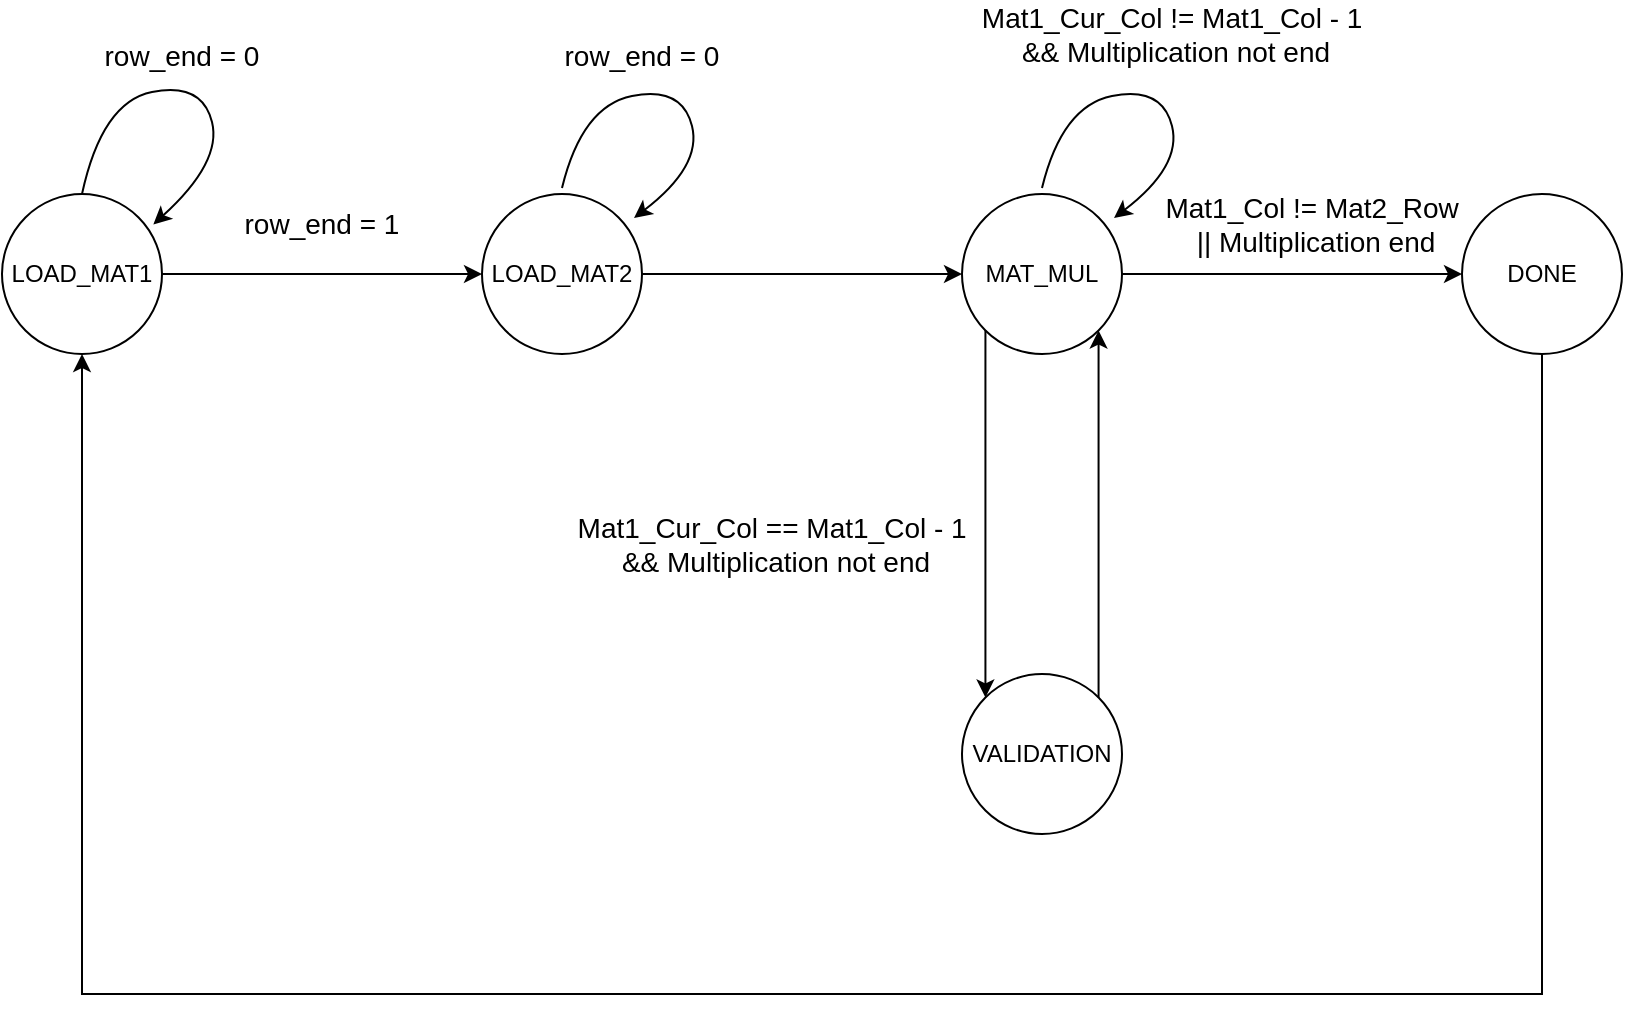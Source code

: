 <mxfile version="24.2.5" type="device">
  <diagram name="Page-1" id="sQSzlT0UaLFm5AQuz467">
    <mxGraphModel dx="1050" dy="621" grid="1" gridSize="10" guides="1" tooltips="1" connect="1" arrows="1" fold="1" page="1" pageScale="1" pageWidth="827" pageHeight="1169" math="0" shadow="0">
      <root>
        <mxCell id="0" />
        <mxCell id="1" parent="0" />
        <mxCell id="YVQ3VSHgBeVHruhjQxVy-1" value="LOAD_MAT1" style="ellipse;whiteSpace=wrap;html=1;aspect=fixed;" vertex="1" parent="1">
          <mxGeometry y="680" width="80" height="80" as="geometry" />
        </mxCell>
        <mxCell id="YVQ3VSHgBeVHruhjQxVy-2" value="LOAD_MAT2" style="ellipse;whiteSpace=wrap;html=1;aspect=fixed;" vertex="1" parent="1">
          <mxGeometry x="240" y="680" width="80" height="80" as="geometry" />
        </mxCell>
        <mxCell id="YVQ3VSHgBeVHruhjQxVy-3" value="" style="endArrow=classic;html=1;rounded=0;exitX=1;exitY=0.5;exitDx=0;exitDy=0;entryX=0;entryY=0.5;entryDx=0;entryDy=0;" edge="1" parent="1" target="YVQ3VSHgBeVHruhjQxVy-2" source="YVQ3VSHgBeVHruhjQxVy-1">
          <mxGeometry width="50" height="50" relative="1" as="geometry">
            <mxPoint x="120" y="715" as="sourcePoint" />
            <mxPoint x="340" y="745" as="targetPoint" />
          </mxGeometry>
        </mxCell>
        <mxCell id="YVQ3VSHgBeVHruhjQxVy-7" style="edgeStyle=orthogonalEdgeStyle;rounded=0;orthogonalLoop=1;jettySize=auto;html=1;exitX=0.5;exitY=1;exitDx=0;exitDy=0;entryX=0.5;entryY=1;entryDx=0;entryDy=0;" edge="1" parent="1" source="YVQ3VSHgBeVHruhjQxVy-35" target="YVQ3VSHgBeVHruhjQxVy-1">
          <mxGeometry relative="1" as="geometry">
            <Array as="points">
              <mxPoint x="770" y="1080" />
              <mxPoint x="40" y="1080" />
            </Array>
          </mxGeometry>
        </mxCell>
        <mxCell id="YVQ3VSHgBeVHruhjQxVy-12" value="" style="curved=1;endArrow=classic;html=1;rounded=0;exitX=0.5;exitY=0;exitDx=0;exitDy=0;entryX=0.946;entryY=0.19;entryDx=0;entryDy=0;entryPerimeter=0;strokeColor=default;flowAnimation=0;" edge="1" parent="1" source="YVQ3VSHgBeVHruhjQxVy-1" target="YVQ3VSHgBeVHruhjQxVy-1">
          <mxGeometry width="50" height="50" relative="1" as="geometry">
            <mxPoint x="50" y="674" as="sourcePoint" />
            <mxPoint x="100" y="624" as="targetPoint" />
            <Array as="points">
              <mxPoint x="50" y="634" />
              <mxPoint x="100" y="624" />
              <mxPoint x="110" y="664" />
            </Array>
          </mxGeometry>
        </mxCell>
        <mxCell id="YVQ3VSHgBeVHruhjQxVy-13" value="" style="curved=1;endArrow=classic;html=1;rounded=0;exitX=0.5;exitY=0;exitDx=0;exitDy=0;entryX=0.946;entryY=0.19;entryDx=0;entryDy=0;entryPerimeter=0;strokeColor=default;flowAnimation=0;" edge="1" parent="1">
          <mxGeometry width="50" height="50" relative="1" as="geometry">
            <mxPoint x="280" y="677" as="sourcePoint" />
            <mxPoint x="316" y="692" as="targetPoint" />
            <Array as="points">
              <mxPoint x="290" y="636" />
              <mxPoint x="340" y="626" />
              <mxPoint x="350" y="666" />
            </Array>
          </mxGeometry>
        </mxCell>
        <mxCell id="YVQ3VSHgBeVHruhjQxVy-14" value="&lt;font style=&quot;font-size: 14px;&quot;&gt;row_end = 1&lt;/font&gt;" style="text;html=1;align=center;verticalAlign=middle;whiteSpace=wrap;rounded=0;" vertex="1" parent="1">
          <mxGeometry x="120" y="680" width="80" height="30" as="geometry" />
        </mxCell>
        <mxCell id="YVQ3VSHgBeVHruhjQxVy-15" value="&lt;font style=&quot;font-size: 14px;&quot;&gt;row_end = 0&lt;/font&gt;" style="text;html=1;align=center;verticalAlign=middle;whiteSpace=wrap;rounded=0;" vertex="1" parent="1">
          <mxGeometry x="50" y="596" width="80" height="30" as="geometry" />
        </mxCell>
        <mxCell id="YVQ3VSHgBeVHruhjQxVy-16" value="&lt;font style=&quot;font-size: 14px;&quot;&gt;row_end = 0&lt;/font&gt;" style="text;html=1;align=center;verticalAlign=middle;whiteSpace=wrap;rounded=0;" vertex="1" parent="1">
          <mxGeometry x="280" y="596" width="80" height="30" as="geometry" />
        </mxCell>
        <mxCell id="YVQ3VSHgBeVHruhjQxVy-18" value="&lt;font style=&quot;font-size: 14px;&quot;&gt;Mat1_Col != Mat2_Row&amp;nbsp;&lt;br&gt;||&amp;nbsp;&lt;/font&gt;&lt;span style=&quot;font-size: 14px;&quot;&gt;Multiplication end&lt;/span&gt;" style="text;html=1;align=center;verticalAlign=middle;whiteSpace=wrap;rounded=0;" vertex="1" parent="1">
          <mxGeometry x="550" y="680" width="214" height="30" as="geometry" />
        </mxCell>
        <mxCell id="YVQ3VSHgBeVHruhjQxVy-26" value="" style="endArrow=classic;html=1;rounded=0;exitX=1;exitY=0.5;exitDx=0;exitDy=0;entryX=0;entryY=0.5;entryDx=0;entryDy=0;" edge="1" parent="1" source="YVQ3VSHgBeVHruhjQxVy-2" target="YVQ3VSHgBeVHruhjQxVy-8">
          <mxGeometry width="50" height="50" relative="1" as="geometry">
            <mxPoint x="320" y="714.58" as="sourcePoint" />
            <mxPoint x="440" y="714.58" as="targetPoint" />
          </mxGeometry>
        </mxCell>
        <mxCell id="YVQ3VSHgBeVHruhjQxVy-30" value="" style="curved=1;endArrow=classic;html=1;rounded=0;exitX=0.5;exitY=0;exitDx=0;exitDy=0;entryX=0.946;entryY=0.19;entryDx=0;entryDy=0;entryPerimeter=0;strokeColor=default;flowAnimation=0;" edge="1" parent="1">
          <mxGeometry width="50" height="50" relative="1" as="geometry">
            <mxPoint x="520" y="677" as="sourcePoint" />
            <mxPoint x="556" y="692" as="targetPoint" />
            <Array as="points">
              <mxPoint x="530" y="636" />
              <mxPoint x="580" y="626" />
              <mxPoint x="590" y="666" />
            </Array>
          </mxGeometry>
        </mxCell>
        <mxCell id="YVQ3VSHgBeVHruhjQxVy-34" value="" style="endArrow=classic;html=1;rounded=0;exitX=1;exitY=0.5;exitDx=0;exitDy=0;entryX=0;entryY=0.5;entryDx=0;entryDy=0;" edge="1" parent="1" source="YVQ3VSHgBeVHruhjQxVy-8" target="YVQ3VSHgBeVHruhjQxVy-35">
          <mxGeometry width="50" height="50" relative="1" as="geometry">
            <mxPoint x="506" y="715.5" as="sourcePoint" />
            <mxPoint x="612" y="715.92" as="targetPoint" />
          </mxGeometry>
        </mxCell>
        <mxCell id="YVQ3VSHgBeVHruhjQxVy-35" value="DONE" style="ellipse;whiteSpace=wrap;html=1;aspect=fixed;" vertex="1" parent="1">
          <mxGeometry x="730" y="680" width="80" height="80" as="geometry" />
        </mxCell>
        <mxCell id="YVQ3VSHgBeVHruhjQxVy-36" value="" style="endArrow=classic;html=1;rounded=0;exitX=1;exitY=0.5;exitDx=0;exitDy=0;entryX=0;entryY=0.5;entryDx=0;entryDy=0;" edge="1" parent="1" target="YVQ3VSHgBeVHruhjQxVy-8">
          <mxGeometry width="50" height="50" relative="1" as="geometry">
            <mxPoint x="506" y="715.5" as="sourcePoint" />
            <mxPoint x="710" y="716" as="targetPoint" />
          </mxGeometry>
        </mxCell>
        <mxCell id="YVQ3VSHgBeVHruhjQxVy-8" value="MAT_MUL" style="ellipse;whiteSpace=wrap;html=1;aspect=fixed;" vertex="1" parent="1">
          <mxGeometry x="480" y="680" width="80" height="80" as="geometry" />
        </mxCell>
        <mxCell id="YVQ3VSHgBeVHruhjQxVy-38" value="VALIDATION" style="ellipse;whiteSpace=wrap;html=1;aspect=fixed;" vertex="1" parent="1">
          <mxGeometry x="480" y="920" width="80" height="80" as="geometry" />
        </mxCell>
        <mxCell id="YVQ3VSHgBeVHruhjQxVy-39" value="" style="endArrow=classic;html=1;rounded=0;exitX=1;exitY=0;exitDx=0;exitDy=0;entryX=1;entryY=1;entryDx=0;entryDy=0;" edge="1" parent="1" source="YVQ3VSHgBeVHruhjQxVy-38" target="YVQ3VSHgBeVHruhjQxVy-8">
          <mxGeometry width="50" height="50" relative="1" as="geometry">
            <mxPoint x="505" y="850" as="sourcePoint" />
            <mxPoint x="665" y="850" as="targetPoint" />
          </mxGeometry>
        </mxCell>
        <mxCell id="YVQ3VSHgBeVHruhjQxVy-40" value="" style="endArrow=classic;html=1;rounded=0;exitX=0;exitY=1;exitDx=0;exitDy=0;entryX=0;entryY=0;entryDx=0;entryDy=0;" edge="1" parent="1" source="YVQ3VSHgBeVHruhjQxVy-8" target="YVQ3VSHgBeVHruhjQxVy-38">
          <mxGeometry width="50" height="50" relative="1" as="geometry">
            <mxPoint x="558" y="942" as="sourcePoint" />
            <mxPoint x="558" y="758" as="targetPoint" />
          </mxGeometry>
        </mxCell>
        <mxCell id="YVQ3VSHgBeVHruhjQxVy-43" value="&lt;font style=&quot;font-size: 14px;&quot;&gt;Mat1_Cur_Col == Mat1_Col - 1&amp;nbsp;&lt;br&gt;&amp;amp;&amp;amp;&amp;nbsp;&lt;/font&gt;&lt;span style=&quot;font-size: 14px;&quot;&gt;Multiplication not end&lt;/span&gt;" style="text;html=1;align=center;verticalAlign=middle;whiteSpace=wrap;rounded=0;" vertex="1" parent="1">
          <mxGeometry x="280" y="840" width="214" height="30" as="geometry" />
        </mxCell>
        <mxCell id="YVQ3VSHgBeVHruhjQxVy-44" value="&lt;font style=&quot;font-size: 14px;&quot;&gt;Mat1_Cur_Col != Mat1_Col - 1&amp;nbsp;&lt;br&gt;&amp;amp;&amp;amp;&amp;nbsp;&lt;/font&gt;&lt;span style=&quot;font-size: 14px;&quot;&gt;Multiplication not end&lt;/span&gt;" style="text;html=1;align=center;verticalAlign=middle;whiteSpace=wrap;rounded=0;" vertex="1" parent="1">
          <mxGeometry x="480" y="585" width="214" height="30" as="geometry" />
        </mxCell>
      </root>
    </mxGraphModel>
  </diagram>
</mxfile>
